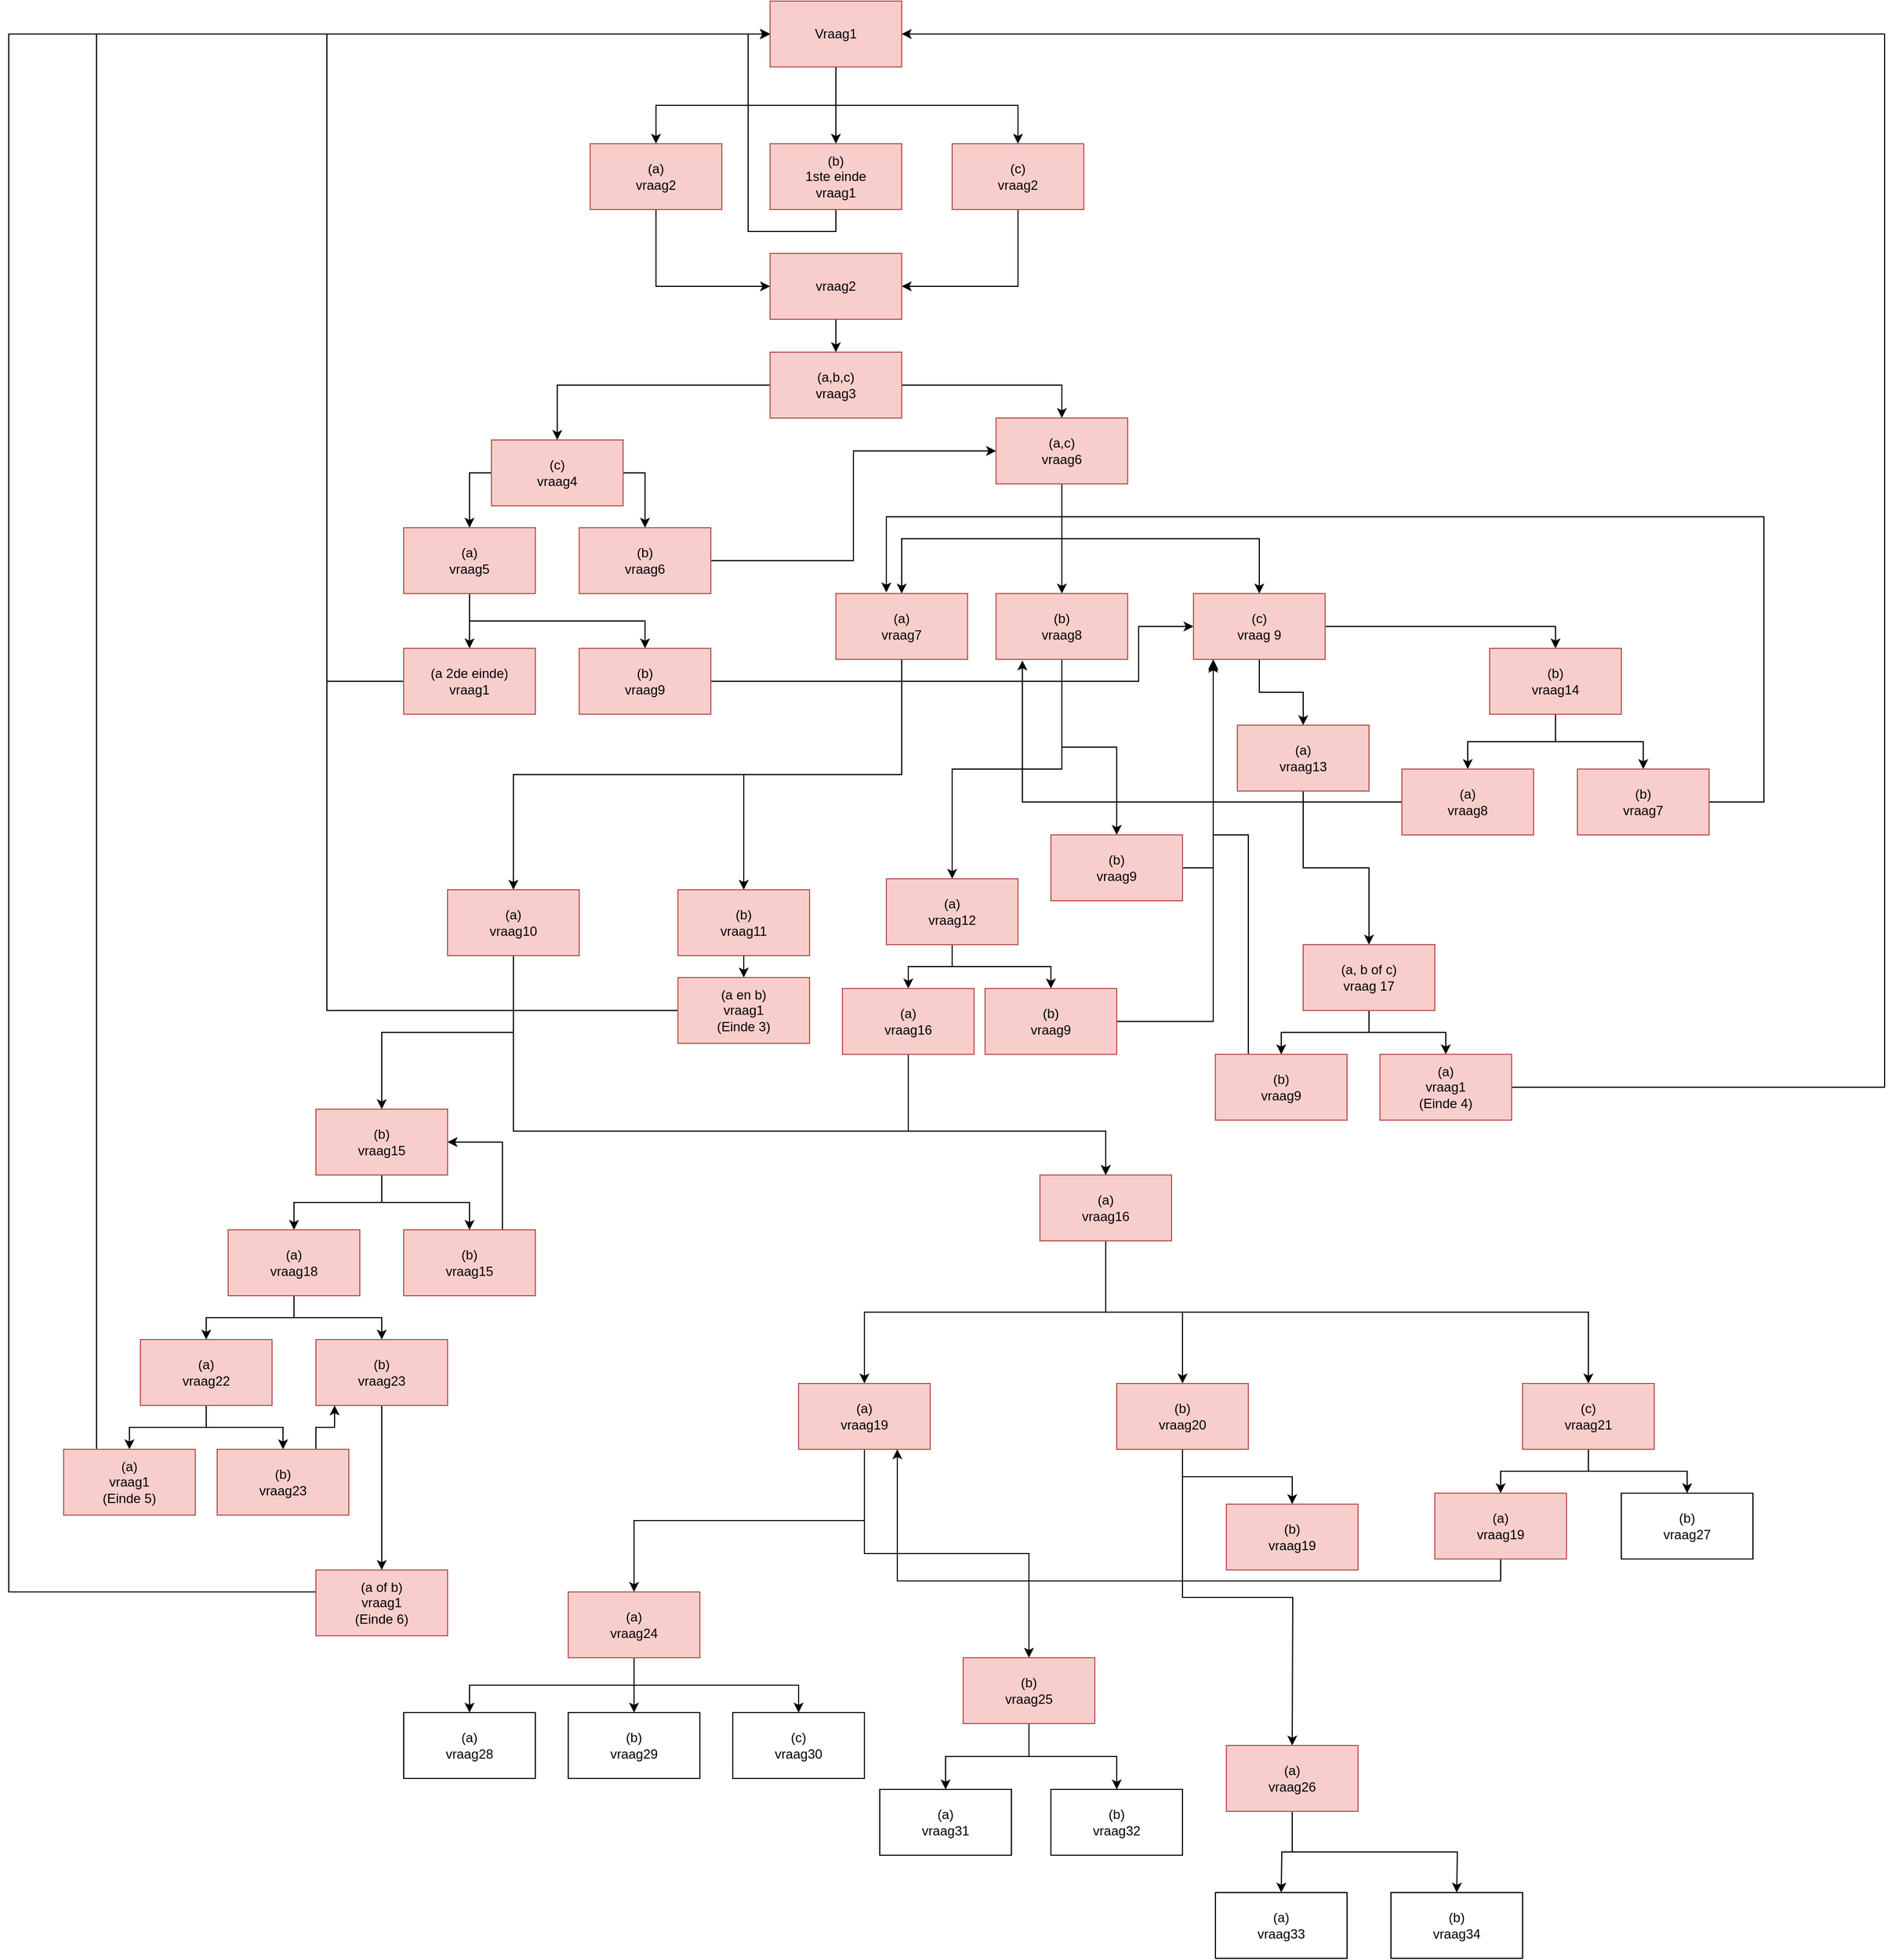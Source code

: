 <mxfile version="15.5.2" type="device"><diagram id="hW2nabbsKqLv3RFFedFK" name="Page-1"><mxGraphModel dx="2377" dy="835" grid="1" gridSize="10" guides="1" tooltips="1" connect="1" arrows="1" fold="1" page="1" pageScale="1" pageWidth="827" pageHeight="1169" math="0" shadow="0"><root><mxCell id="0"/><mxCell id="1" parent="0"/><mxCell id="_A3axeBhhjPOQWBT-1zz-4" style="edgeStyle=orthogonalEdgeStyle;rounded=0;orthogonalLoop=1;jettySize=auto;html=1;exitX=0.5;exitY=1;exitDx=0;exitDy=0;" parent="1" source="Xwv1Ve2RtPrnVZvBLsNd-1" target="_A3axeBhhjPOQWBT-1zz-1" edge="1"><mxGeometry relative="1" as="geometry"><mxPoint x="390" y="80" as="sourcePoint"/></mxGeometry></mxCell><mxCell id="_A3axeBhhjPOQWBT-1zz-5" style="edgeStyle=orthogonalEdgeStyle;rounded=0;orthogonalLoop=1;jettySize=auto;html=1;exitX=0.5;exitY=1;exitDx=0;exitDy=0;" parent="1" source="Xwv1Ve2RtPrnVZvBLsNd-1" target="_A3axeBhhjPOQWBT-1zz-3" edge="1"><mxGeometry relative="1" as="geometry"/></mxCell><mxCell id="_A3axeBhhjPOQWBT-1zz-6" style="edgeStyle=orthogonalEdgeStyle;rounded=0;orthogonalLoop=1;jettySize=auto;html=1;exitX=0.5;exitY=1;exitDx=0;exitDy=0;entryX=0.5;entryY=0;entryDx=0;entryDy=0;" parent="1" source="Xwv1Ve2RtPrnVZvBLsNd-1" target="_A3axeBhhjPOQWBT-1zz-2" edge="1"><mxGeometry relative="1" as="geometry"/></mxCell><mxCell id="Xwv1Ve2RtPrnVZvBLsNd-1" value="Vraag1" style="rounded=0;whiteSpace=wrap;html=1;fontFamily=Helvetica;fontStyle=0;fillColor=#f8cecc;strokeColor=#b85450;" parent="1" vertex="1"><mxGeometry x="354" width="120" height="60" as="geometry"/></mxCell><mxCell id="_A3axeBhhjPOQWBT-1zz-7" style="edgeStyle=orthogonalEdgeStyle;rounded=0;orthogonalLoop=1;jettySize=auto;html=1;exitX=0.5;exitY=1;exitDx=0;exitDy=0;entryX=0;entryY=0.5;entryDx=0;entryDy=0;" parent="1" source="_A3axeBhhjPOQWBT-1zz-1" target="Xwv1Ve2RtPrnVZvBLsNd-1" edge="1"><mxGeometry relative="1" as="geometry"/></mxCell><mxCell id="_A3axeBhhjPOQWBT-1zz-1" value="(b)&lt;br&gt;1ste einde&lt;br&gt;vraag1" style="rounded=0;whiteSpace=wrap;html=1;fillColor=#f8cecc;strokeColor=#b85450;" parent="1" vertex="1"><mxGeometry x="354" y="130" width="120" height="60" as="geometry"/></mxCell><mxCell id="_A3axeBhhjPOQWBT-1zz-10" style="edgeStyle=orthogonalEdgeStyle;rounded=0;orthogonalLoop=1;jettySize=auto;html=1;exitX=0.5;exitY=1;exitDx=0;exitDy=0;entryX=1;entryY=0.5;entryDx=0;entryDy=0;" parent="1" source="_A3axeBhhjPOQWBT-1zz-2" target="_A3axeBhhjPOQWBT-1zz-8" edge="1"><mxGeometry relative="1" as="geometry"/></mxCell><mxCell id="_A3axeBhhjPOQWBT-1zz-2" value="(c)&lt;br&gt;vraag2" style="rounded=0;whiteSpace=wrap;html=1;fillColor=#f8cecc;strokeColor=#b85450;" parent="1" vertex="1"><mxGeometry x="520" y="130" width="120" height="60" as="geometry"/></mxCell><mxCell id="_A3axeBhhjPOQWBT-1zz-9" style="edgeStyle=orthogonalEdgeStyle;rounded=0;orthogonalLoop=1;jettySize=auto;html=1;exitX=0.5;exitY=1;exitDx=0;exitDy=0;entryX=0;entryY=0.5;entryDx=0;entryDy=0;" parent="1" source="_A3axeBhhjPOQWBT-1zz-3" target="_A3axeBhhjPOQWBT-1zz-8" edge="1"><mxGeometry relative="1" as="geometry"/></mxCell><mxCell id="_A3axeBhhjPOQWBT-1zz-3" value="(a)&lt;br&gt;vraag2" style="rounded=0;whiteSpace=wrap;html=1;fillColor=#f8cecc;strokeColor=#b85450;" parent="1" vertex="1"><mxGeometry x="190" y="130" width="120" height="60" as="geometry"/></mxCell><mxCell id="_A3axeBhhjPOQWBT-1zz-12" style="edgeStyle=orthogonalEdgeStyle;rounded=0;orthogonalLoop=1;jettySize=auto;html=1;exitX=0.5;exitY=1;exitDx=0;exitDy=0;entryX=0.5;entryY=0;entryDx=0;entryDy=0;" parent="1" source="_A3axeBhhjPOQWBT-1zz-8" target="_A3axeBhhjPOQWBT-1zz-11" edge="1"><mxGeometry relative="1" as="geometry"/></mxCell><mxCell id="_A3axeBhhjPOQWBT-1zz-8" value="vraag2" style="rounded=0;whiteSpace=wrap;html=1;fillColor=#f8cecc;strokeColor=#b85450;" parent="1" vertex="1"><mxGeometry x="354" y="230" width="120" height="60" as="geometry"/></mxCell><mxCell id="_A3axeBhhjPOQWBT-1zz-28" style="edgeStyle=orthogonalEdgeStyle;rounded=0;orthogonalLoop=1;jettySize=auto;html=1;exitX=0;exitY=0.5;exitDx=0;exitDy=0;entryX=0.5;entryY=0;entryDx=0;entryDy=0;" parent="1" source="_A3axeBhhjPOQWBT-1zz-11" target="_A3axeBhhjPOQWBT-1zz-16" edge="1"><mxGeometry relative="1" as="geometry"><mxPoint x="160" y="430" as="targetPoint"/></mxGeometry></mxCell><mxCell id="_A3axeBhhjPOQWBT-1zz-32" style="edgeStyle=orthogonalEdgeStyle;rounded=0;orthogonalLoop=1;jettySize=auto;html=1;exitX=1;exitY=0.5;exitDx=0;exitDy=0;entryX=0.5;entryY=0;entryDx=0;entryDy=0;" parent="1" source="_A3axeBhhjPOQWBT-1zz-11" target="_A3axeBhhjPOQWBT-1zz-31" edge="1"><mxGeometry relative="1" as="geometry"/></mxCell><mxCell id="_A3axeBhhjPOQWBT-1zz-11" value="(a,b,c)&lt;br&gt;vraag3" style="rounded=0;whiteSpace=wrap;html=1;fillColor=#f8cecc;strokeColor=#b85450;" parent="1" vertex="1"><mxGeometry x="354" y="320" width="120" height="60" as="geometry"/></mxCell><mxCell id="_A3axeBhhjPOQWBT-1zz-21" style="edgeStyle=orthogonalEdgeStyle;rounded=0;orthogonalLoop=1;jettySize=auto;html=1;exitX=1;exitY=0.5;exitDx=0;exitDy=0;entryX=0.5;entryY=0;entryDx=0;entryDy=0;" parent="1" source="_A3axeBhhjPOQWBT-1zz-16" target="_A3axeBhhjPOQWBT-1zz-19" edge="1"><mxGeometry relative="1" as="geometry"/></mxCell><mxCell id="_A3axeBhhjPOQWBT-1zz-22" style="edgeStyle=orthogonalEdgeStyle;rounded=0;orthogonalLoop=1;jettySize=auto;html=1;exitX=0;exitY=0.5;exitDx=0;exitDy=0;entryX=0.5;entryY=0;entryDx=0;entryDy=0;" parent="1" source="_A3axeBhhjPOQWBT-1zz-16" target="_A3axeBhhjPOQWBT-1zz-20" edge="1"><mxGeometry relative="1" as="geometry"/></mxCell><mxCell id="_A3axeBhhjPOQWBT-1zz-16" value="(c)&lt;br&gt;vraag4" style="rounded=0;whiteSpace=wrap;html=1;fillColor=#f8cecc;strokeColor=#b85450;" parent="1" vertex="1"><mxGeometry x="100" y="400" width="120" height="60" as="geometry"/></mxCell><mxCell id="_A3axeBhhjPOQWBT-1zz-33" style="edgeStyle=orthogonalEdgeStyle;rounded=0;orthogonalLoop=1;jettySize=auto;html=1;exitX=1;exitY=0.5;exitDx=0;exitDy=0;entryX=0;entryY=0.5;entryDx=0;entryDy=0;" parent="1" source="_A3axeBhhjPOQWBT-1zz-19" target="_A3axeBhhjPOQWBT-1zz-31" edge="1"><mxGeometry relative="1" as="geometry"/></mxCell><mxCell id="_A3axeBhhjPOQWBT-1zz-19" value="(b)&lt;br&gt;vraag6" style="rounded=0;whiteSpace=wrap;html=1;fillColor=#f8cecc;strokeColor=#b85450;" parent="1" vertex="1"><mxGeometry x="180" y="480" width="120" height="60" as="geometry"/></mxCell><mxCell id="_A3axeBhhjPOQWBT-1zz-26" style="edgeStyle=orthogonalEdgeStyle;rounded=0;orthogonalLoop=1;jettySize=auto;html=1;exitX=0.5;exitY=1;exitDx=0;exitDy=0;entryX=0.5;entryY=0;entryDx=0;entryDy=0;" parent="1" source="_A3axeBhhjPOQWBT-1zz-20" target="_A3axeBhhjPOQWBT-1zz-25" edge="1"><mxGeometry relative="1" as="geometry"/></mxCell><mxCell id="_A3axeBhhjPOQWBT-1zz-27" style="edgeStyle=orthogonalEdgeStyle;rounded=0;orthogonalLoop=1;jettySize=auto;html=1;exitX=0.5;exitY=1;exitDx=0;exitDy=0;entryX=0.5;entryY=0;entryDx=0;entryDy=0;" parent="1" source="_A3axeBhhjPOQWBT-1zz-20" target="_A3axeBhhjPOQWBT-1zz-24" edge="1"><mxGeometry relative="1" as="geometry"/></mxCell><mxCell id="_A3axeBhhjPOQWBT-1zz-20" value="(a)&lt;br&gt;vraag5" style="rounded=0;whiteSpace=wrap;html=1;fillColor=#f8cecc;strokeColor=#b85450;" parent="1" vertex="1"><mxGeometry x="20" y="480" width="120" height="60" as="geometry"/></mxCell><mxCell id="_A3axeBhhjPOQWBT-1zz-40" style="edgeStyle=orthogonalEdgeStyle;rounded=0;orthogonalLoop=1;jettySize=auto;html=1;exitX=1;exitY=0.5;exitDx=0;exitDy=0;entryX=0;entryY=0.5;entryDx=0;entryDy=0;" parent="1" source="_A3axeBhhjPOQWBT-1zz-24" target="_A3axeBhhjPOQWBT-1zz-34" edge="1"><mxGeometry relative="1" as="geometry"><mxPoint x="690" y="570" as="targetPoint"/><Array as="points"><mxPoint x="690" y="620"/><mxPoint x="690" y="570"/></Array></mxGeometry></mxCell><mxCell id="_A3axeBhhjPOQWBT-1zz-24" value="(b)&lt;br&gt;vraag9" style="rounded=0;whiteSpace=wrap;html=1;fillColor=#f8cecc;strokeColor=#b85450;" parent="1" vertex="1"><mxGeometry x="180" y="590" width="120" height="60" as="geometry"/></mxCell><mxCell id="PgqMrL-Tu_fUXyR0ZWbq-43" style="edgeStyle=orthogonalEdgeStyle;rounded=0;orthogonalLoop=1;jettySize=auto;html=1;exitX=0;exitY=0.5;exitDx=0;exitDy=0;entryX=0;entryY=0.5;entryDx=0;entryDy=0;" parent="1" source="_A3axeBhhjPOQWBT-1zz-25" target="Xwv1Ve2RtPrnVZvBLsNd-1" edge="1"><mxGeometry relative="1" as="geometry"><mxPoint x="-40" y="26" as="targetPoint"/><Array as="points"><mxPoint x="-50" y="620"/><mxPoint x="-50" y="30"/></Array></mxGeometry></mxCell><mxCell id="_A3axeBhhjPOQWBT-1zz-25" value="(a 2de einde)&lt;br&gt;vraag1" style="rounded=0;whiteSpace=wrap;html=1;fillColor=#f8cecc;strokeColor=#b85450;" parent="1" vertex="1"><mxGeometry x="20" y="590" width="120" height="60" as="geometry"/></mxCell><mxCell id="_A3axeBhhjPOQWBT-1zz-37" style="edgeStyle=orthogonalEdgeStyle;rounded=0;orthogonalLoop=1;jettySize=auto;html=1;exitX=0.5;exitY=1;exitDx=0;exitDy=0;entryX=0.5;entryY=0;entryDx=0;entryDy=0;" parent="1" source="_A3axeBhhjPOQWBT-1zz-31" target="_A3axeBhhjPOQWBT-1zz-36" edge="1"><mxGeometry relative="1" as="geometry"/></mxCell><mxCell id="_A3axeBhhjPOQWBT-1zz-38" style="edgeStyle=orthogonalEdgeStyle;rounded=0;orthogonalLoop=1;jettySize=auto;html=1;exitX=0.5;exitY=1;exitDx=0;exitDy=0;" parent="1" source="_A3axeBhhjPOQWBT-1zz-31" target="_A3axeBhhjPOQWBT-1zz-35" edge="1"><mxGeometry relative="1" as="geometry"/></mxCell><mxCell id="_A3axeBhhjPOQWBT-1zz-39" style="edgeStyle=orthogonalEdgeStyle;rounded=0;orthogonalLoop=1;jettySize=auto;html=1;exitX=0.5;exitY=1;exitDx=0;exitDy=0;" parent="1" source="_A3axeBhhjPOQWBT-1zz-31" target="_A3axeBhhjPOQWBT-1zz-34" edge="1"><mxGeometry relative="1" as="geometry"/></mxCell><mxCell id="_A3axeBhhjPOQWBT-1zz-31" value="(a,c)&lt;br&gt;vraag6" style="rounded=0;whiteSpace=wrap;html=1;fillColor=#f8cecc;strokeColor=#b85450;" parent="1" vertex="1"><mxGeometry x="560" y="380" width="120" height="60" as="geometry"/></mxCell><mxCell id="X4VspX_YDlIZ8xebYoYv-7" style="edgeStyle=orthogonalEdgeStyle;rounded=0;orthogonalLoop=1;jettySize=auto;html=1;exitX=1;exitY=0.5;exitDx=0;exitDy=0;entryX=0.5;entryY=0;entryDx=0;entryDy=0;" parent="1" source="_A3axeBhhjPOQWBT-1zz-34" target="X4VspX_YDlIZ8xebYoYv-5" edge="1"><mxGeometry relative="1" as="geometry"/></mxCell><mxCell id="X4VspX_YDlIZ8xebYoYv-9" style="edgeStyle=orthogonalEdgeStyle;rounded=0;orthogonalLoop=1;jettySize=auto;html=1;exitX=0.5;exitY=1;exitDx=0;exitDy=0;entryX=0.5;entryY=0;entryDx=0;entryDy=0;" parent="1" source="_A3axeBhhjPOQWBT-1zz-34" target="X4VspX_YDlIZ8xebYoYv-6" edge="1"><mxGeometry relative="1" as="geometry"/></mxCell><mxCell id="_A3axeBhhjPOQWBT-1zz-34" value="(c)&lt;br&gt;vraag 9" style="rounded=0;whiteSpace=wrap;html=1;fillColor=#f8cecc;strokeColor=#b85450;" parent="1" vertex="1"><mxGeometry x="740" y="540" width="120" height="60" as="geometry"/></mxCell><mxCell id="7arHQbIzbUEWhflUzoXl-8" style="edgeStyle=orthogonalEdgeStyle;rounded=0;orthogonalLoop=1;jettySize=auto;html=1;exitX=0.5;exitY=1;exitDx=0;exitDy=0;entryX=0.5;entryY=0;entryDx=0;entryDy=0;" parent="1" source="_A3axeBhhjPOQWBT-1zz-35" target="7arHQbIzbUEWhflUzoXl-7" edge="1"><mxGeometry relative="1" as="geometry"/></mxCell><mxCell id="7arHQbIzbUEWhflUzoXl-9" style="edgeStyle=orthogonalEdgeStyle;rounded=0;orthogonalLoop=1;jettySize=auto;html=1;exitX=0.5;exitY=1;exitDx=0;exitDy=0;" parent="1" source="_A3axeBhhjPOQWBT-1zz-35" target="7arHQbIzbUEWhflUzoXl-6" edge="1"><mxGeometry relative="1" as="geometry"/></mxCell><mxCell id="_A3axeBhhjPOQWBT-1zz-35" value="(b)&lt;br&gt;vraag8" style="rounded=0;whiteSpace=wrap;html=1;fillColor=#f8cecc;strokeColor=#b85450;" parent="1" vertex="1"><mxGeometry x="560" y="540" width="120" height="60" as="geometry"/></mxCell><mxCell id="X4VspX_YDlIZ8xebYoYv-3" style="edgeStyle=orthogonalEdgeStyle;rounded=0;orthogonalLoop=1;jettySize=auto;html=1;exitX=0.5;exitY=1;exitDx=0;exitDy=0;entryX=0.5;entryY=0;entryDx=0;entryDy=0;" parent="1" source="_A3axeBhhjPOQWBT-1zz-36" target="X4VspX_YDlIZ8xebYoYv-2" edge="1"><mxGeometry relative="1" as="geometry"/></mxCell><mxCell id="X4VspX_YDlIZ8xebYoYv-4" style="edgeStyle=orthogonalEdgeStyle;rounded=0;orthogonalLoop=1;jettySize=auto;html=1;exitX=0.5;exitY=1;exitDx=0;exitDy=0;entryX=0.5;entryY=0;entryDx=0;entryDy=0;" parent="1" source="_A3axeBhhjPOQWBT-1zz-36" target="X4VspX_YDlIZ8xebYoYv-1" edge="1"><mxGeometry relative="1" as="geometry"/></mxCell><mxCell id="_A3axeBhhjPOQWBT-1zz-36" value="(a)&lt;br&gt;vraag7" style="rounded=0;whiteSpace=wrap;html=1;fillColor=#f8cecc;strokeColor=#b85450;" parent="1" vertex="1"><mxGeometry x="414" y="540" width="120" height="60" as="geometry"/></mxCell><mxCell id="PgqMrL-Tu_fUXyR0ZWbq-36" style="edgeStyle=orthogonalEdgeStyle;rounded=0;orthogonalLoop=1;jettySize=auto;html=1;exitX=1;exitY=0.5;exitDx=0;exitDy=0;entryX=0.15;entryY=1.05;entryDx=0;entryDy=0;entryPerimeter=0;" parent="1" source="7arHQbIzbUEWhflUzoXl-6" target="_A3axeBhhjPOQWBT-1zz-34" edge="1"><mxGeometry relative="1" as="geometry"/></mxCell><mxCell id="7arHQbIzbUEWhflUzoXl-6" value="(b)&lt;br&gt;vraag9" style="rounded=0;whiteSpace=wrap;html=1;fillColor=#f8cecc;strokeColor=#b85450;" parent="1" vertex="1"><mxGeometry x="610" y="760" width="120" height="60" as="geometry"/></mxCell><mxCell id="PgqMrL-Tu_fUXyR0ZWbq-8" style="edgeStyle=orthogonalEdgeStyle;rounded=0;orthogonalLoop=1;jettySize=auto;html=1;exitX=0.5;exitY=1;exitDx=0;exitDy=0;entryX=0.5;entryY=0;entryDx=0;entryDy=0;" parent="1" source="7arHQbIzbUEWhflUzoXl-7" target="PgqMrL-Tu_fUXyR0ZWbq-6" edge="1"><mxGeometry relative="1" as="geometry"/></mxCell><mxCell id="PgqMrL-Tu_fUXyR0ZWbq-9" style="edgeStyle=orthogonalEdgeStyle;rounded=0;orthogonalLoop=1;jettySize=auto;html=1;exitX=0.5;exitY=1;exitDx=0;exitDy=0;entryX=0.5;entryY=0;entryDx=0;entryDy=0;" parent="1" source="7arHQbIzbUEWhflUzoXl-7" target="PgqMrL-Tu_fUXyR0ZWbq-7" edge="1"><mxGeometry relative="1" as="geometry"/></mxCell><mxCell id="7arHQbIzbUEWhflUzoXl-7" value="(a)&lt;br&gt;vraag12" style="rounded=0;whiteSpace=wrap;html=1;fillColor=#f8cecc;strokeColor=#b85450;" parent="1" vertex="1"><mxGeometry x="460" y="800" width="120" height="60" as="geometry"/></mxCell><mxCell id="X4VspX_YDlIZ8xebYoYv-14" style="edgeStyle=orthogonalEdgeStyle;rounded=0;orthogonalLoop=1;jettySize=auto;html=1;exitX=0.5;exitY=1;exitDx=0;exitDy=0;entryX=0.5;entryY=0;entryDx=0;entryDy=0;" parent="1" source="X4VspX_YDlIZ8xebYoYv-1" target="X4VspX_YDlIZ8xebYoYv-12" edge="1"><mxGeometry relative="1" as="geometry"/></mxCell><mxCell id="X4VspX_YDlIZ8xebYoYv-15" style="edgeStyle=orthogonalEdgeStyle;rounded=0;orthogonalLoop=1;jettySize=auto;html=1;exitX=0.5;exitY=1;exitDx=0;exitDy=0;entryX=0.5;entryY=0;entryDx=0;entryDy=0;" parent="1" source="X4VspX_YDlIZ8xebYoYv-1" target="X4VspX_YDlIZ8xebYoYv-13" edge="1"><mxGeometry relative="1" as="geometry"><Array as="points"><mxPoint x="120" y="1030"/><mxPoint x="660" y="1030"/></Array></mxGeometry></mxCell><mxCell id="X4VspX_YDlIZ8xebYoYv-1" value="(a)&lt;br&gt;vraag10" style="rounded=0;whiteSpace=wrap;html=1;fillColor=#f8cecc;strokeColor=#b85450;" parent="1" vertex="1"><mxGeometry x="60" y="810" width="120" height="60" as="geometry"/></mxCell><mxCell id="PgqMrL-Tu_fUXyR0ZWbq-2" style="edgeStyle=orthogonalEdgeStyle;rounded=0;orthogonalLoop=1;jettySize=auto;html=1;exitX=0.5;exitY=1;exitDx=0;exitDy=0;entryX=0.5;entryY=0;entryDx=0;entryDy=0;" parent="1" source="X4VspX_YDlIZ8xebYoYv-2" target="PgqMrL-Tu_fUXyR0ZWbq-1" edge="1"><mxGeometry relative="1" as="geometry"/></mxCell><mxCell id="X4VspX_YDlIZ8xebYoYv-2" value="(b)&lt;br&gt;vraag11" style="rounded=0;whiteSpace=wrap;html=1;fillColor=#f8cecc;strokeColor=#b85450;" parent="1" vertex="1"><mxGeometry x="270" y="810" width="120" height="60" as="geometry"/></mxCell><mxCell id="PgqMrL-Tu_fUXyR0ZWbq-20" style="edgeStyle=orthogonalEdgeStyle;rounded=0;orthogonalLoop=1;jettySize=auto;html=1;exitX=0.5;exitY=1;exitDx=0;exitDy=0;entryX=0.5;entryY=0;entryDx=0;entryDy=0;" parent="1" source="X4VspX_YDlIZ8xebYoYv-5" target="PgqMrL-Tu_fUXyR0ZWbq-18" edge="1"><mxGeometry relative="1" as="geometry"/></mxCell><mxCell id="PgqMrL-Tu_fUXyR0ZWbq-21" style="edgeStyle=orthogonalEdgeStyle;rounded=0;orthogonalLoop=1;jettySize=auto;html=1;exitX=0.5;exitY=1;exitDx=0;exitDy=0;" parent="1" source="X4VspX_YDlIZ8xebYoYv-5" target="PgqMrL-Tu_fUXyR0ZWbq-19" edge="1"><mxGeometry relative="1" as="geometry"/></mxCell><mxCell id="X4VspX_YDlIZ8xebYoYv-5" value="(b)&lt;br&gt;vraag14" style="rounded=0;whiteSpace=wrap;html=1;fillColor=#f8cecc;strokeColor=#b85450;" parent="1" vertex="1"><mxGeometry x="1010" y="590" width="120" height="60" as="geometry"/></mxCell><mxCell id="PgqMrL-Tu_fUXyR0ZWbq-14" style="edgeStyle=orthogonalEdgeStyle;rounded=0;orthogonalLoop=1;jettySize=auto;html=1;exitX=0.5;exitY=1;exitDx=0;exitDy=0;entryX=0.5;entryY=0;entryDx=0;entryDy=0;" parent="1" source="X4VspX_YDlIZ8xebYoYv-6" target="PgqMrL-Tu_fUXyR0ZWbq-13" edge="1"><mxGeometry relative="1" as="geometry"/></mxCell><mxCell id="X4VspX_YDlIZ8xebYoYv-6" value="(a)&lt;br&gt;vraag13" style="rounded=0;whiteSpace=wrap;html=1;fillColor=#f8cecc;strokeColor=#b85450;" parent="1" vertex="1"><mxGeometry x="780" y="660" width="120" height="60" as="geometry"/></mxCell><mxCell id="PgqMrL-Tu_fUXyR0ZWbq-26" style="edgeStyle=orthogonalEdgeStyle;rounded=0;orthogonalLoop=1;jettySize=auto;html=1;exitX=0.5;exitY=1;exitDx=0;exitDy=0;entryX=0.5;entryY=0;entryDx=0;entryDy=0;" parent="1" source="X4VspX_YDlIZ8xebYoYv-12" target="PgqMrL-Tu_fUXyR0ZWbq-25" edge="1"><mxGeometry relative="1" as="geometry"/></mxCell><mxCell id="PgqMrL-Tu_fUXyR0ZWbq-28" style="edgeStyle=orthogonalEdgeStyle;rounded=0;orthogonalLoop=1;jettySize=auto;html=1;exitX=0.5;exitY=1;exitDx=0;exitDy=0;entryX=0.5;entryY=0;entryDx=0;entryDy=0;" parent="1" source="X4VspX_YDlIZ8xebYoYv-12" target="PgqMrL-Tu_fUXyR0ZWbq-27" edge="1"><mxGeometry relative="1" as="geometry"/></mxCell><mxCell id="X4VspX_YDlIZ8xebYoYv-12" value="(b)&lt;br&gt;vraag15" style="rounded=0;whiteSpace=wrap;html=1;fillColor=#f8cecc;strokeColor=#b85450;" parent="1" vertex="1"><mxGeometry x="-60" y="1010" width="120" height="60" as="geometry"/></mxCell><mxCell id="PgqMrL-Tu_fUXyR0ZWbq-32" style="edgeStyle=orthogonalEdgeStyle;rounded=0;orthogonalLoop=1;jettySize=auto;html=1;exitX=0.5;exitY=1;exitDx=0;exitDy=0;entryX=0.5;entryY=0;entryDx=0;entryDy=0;" parent="1" source="X4VspX_YDlIZ8xebYoYv-13" target="PgqMrL-Tu_fUXyR0ZWbq-30" edge="1"><mxGeometry relative="1" as="geometry"/></mxCell><mxCell id="PgqMrL-Tu_fUXyR0ZWbq-33" style="edgeStyle=orthogonalEdgeStyle;rounded=0;orthogonalLoop=1;jettySize=auto;html=1;exitX=0.5;exitY=1;exitDx=0;exitDy=0;entryX=0.5;entryY=0;entryDx=0;entryDy=0;" parent="1" source="X4VspX_YDlIZ8xebYoYv-13" target="PgqMrL-Tu_fUXyR0ZWbq-31" edge="1"><mxGeometry relative="1" as="geometry"/></mxCell><mxCell id="PgqMrL-Tu_fUXyR0ZWbq-35" style="edgeStyle=orthogonalEdgeStyle;rounded=0;orthogonalLoop=1;jettySize=auto;html=1;exitX=0.5;exitY=1;exitDx=0;exitDy=0;" parent="1" source="X4VspX_YDlIZ8xebYoYv-13" target="PgqMrL-Tu_fUXyR0ZWbq-34" edge="1"><mxGeometry relative="1" as="geometry"/></mxCell><mxCell id="X4VspX_YDlIZ8xebYoYv-13" value="(a)&lt;br&gt;vraag16" style="rounded=0;whiteSpace=wrap;html=1;fillColor=#f8cecc;strokeColor=#b85450;" parent="1" vertex="1"><mxGeometry x="600" y="1070" width="120" height="60" as="geometry"/></mxCell><mxCell id="PgqMrL-Tu_fUXyR0ZWbq-45" style="edgeStyle=orthogonalEdgeStyle;rounded=0;orthogonalLoop=1;jettySize=auto;html=1;exitX=0;exitY=0.5;exitDx=0;exitDy=0;entryX=0;entryY=0.5;entryDx=0;entryDy=0;" parent="1" source="PgqMrL-Tu_fUXyR0ZWbq-1" target="Xwv1Ve2RtPrnVZvBLsNd-1" edge="1"><mxGeometry relative="1" as="geometry"><mxPoint x="-40" y="30" as="targetPoint"/><Array as="points"><mxPoint x="-50" y="920"/><mxPoint x="-50" y="30"/></Array></mxGeometry></mxCell><mxCell id="PgqMrL-Tu_fUXyR0ZWbq-1" value="(a en b)&lt;br&gt;vraag1&lt;br&gt;(Einde 3)" style="rounded=0;whiteSpace=wrap;html=1;fillColor=#f8cecc;strokeColor=#b85450;" parent="1" vertex="1"><mxGeometry x="270" y="890" width="120" height="60" as="geometry"/></mxCell><mxCell id="PgqMrL-Tu_fUXyR0ZWbq-10" style="edgeStyle=orthogonalEdgeStyle;rounded=0;orthogonalLoop=1;jettySize=auto;html=1;exitX=0.5;exitY=1;exitDx=0;exitDy=0;entryX=0.5;entryY=0;entryDx=0;entryDy=0;" parent="1" source="PgqMrL-Tu_fUXyR0ZWbq-6" target="X4VspX_YDlIZ8xebYoYv-13" edge="1"><mxGeometry relative="1" as="geometry"><Array as="points"><mxPoint x="480" y="1030"/><mxPoint x="660" y="1030"/></Array></mxGeometry></mxCell><mxCell id="PgqMrL-Tu_fUXyR0ZWbq-6" value="(a)&lt;br&gt;vraag16" style="rounded=0;whiteSpace=wrap;html=1;fillColor=#f8cecc;strokeColor=#b85450;" parent="1" vertex="1"><mxGeometry x="420" y="900" width="120" height="60" as="geometry"/></mxCell><mxCell id="PgqMrL-Tu_fUXyR0ZWbq-11" style="edgeStyle=orthogonalEdgeStyle;rounded=0;orthogonalLoop=1;jettySize=auto;html=1;exitX=1;exitY=0.5;exitDx=0;exitDy=0;" parent="1" source="PgqMrL-Tu_fUXyR0ZWbq-7" target="_A3axeBhhjPOQWBT-1zz-34" edge="1"><mxGeometry relative="1" as="geometry"><mxPoint x="758" y="610" as="targetPoint"/><Array as="points"><mxPoint x="758" y="930"/></Array></mxGeometry></mxCell><mxCell id="PgqMrL-Tu_fUXyR0ZWbq-7" value="(b)&lt;br&gt;vraag9" style="rounded=0;whiteSpace=wrap;html=1;fillColor=#f8cecc;strokeColor=#b85450;" parent="1" vertex="1"><mxGeometry x="550" y="900" width="120" height="60" as="geometry"/></mxCell><mxCell id="PgqMrL-Tu_fUXyR0ZWbq-39" style="edgeStyle=orthogonalEdgeStyle;rounded=0;orthogonalLoop=1;jettySize=auto;html=1;exitX=0.5;exitY=1;exitDx=0;exitDy=0;entryX=0.5;entryY=0;entryDx=0;entryDy=0;" parent="1" source="PgqMrL-Tu_fUXyR0ZWbq-13" target="PgqMrL-Tu_fUXyR0ZWbq-38" edge="1"><mxGeometry relative="1" as="geometry"/></mxCell><mxCell id="PgqMrL-Tu_fUXyR0ZWbq-40" style="edgeStyle=orthogonalEdgeStyle;rounded=0;orthogonalLoop=1;jettySize=auto;html=1;exitX=0.5;exitY=1;exitDx=0;exitDy=0;entryX=0.5;entryY=0;entryDx=0;entryDy=0;" parent="1" source="PgqMrL-Tu_fUXyR0ZWbq-13" target="PgqMrL-Tu_fUXyR0ZWbq-37" edge="1"><mxGeometry relative="1" as="geometry"/></mxCell><mxCell id="PgqMrL-Tu_fUXyR0ZWbq-13" value="(a, b of c)&lt;br&gt;vraag 17" style="rounded=0;whiteSpace=wrap;html=1;fillColor=#f8cecc;strokeColor=#b85450;" parent="1" vertex="1"><mxGeometry x="840" y="860" width="120" height="60" as="geometry"/></mxCell><mxCell id="PgqMrL-Tu_fUXyR0ZWbq-22" style="edgeStyle=orthogonalEdgeStyle;rounded=0;orthogonalLoop=1;jettySize=auto;html=1;exitX=0;exitY=0.5;exitDx=0;exitDy=0;entryX=0.2;entryY=1.017;entryDx=0;entryDy=0;entryPerimeter=0;" parent="1" source="PgqMrL-Tu_fUXyR0ZWbq-18" target="_A3axeBhhjPOQWBT-1zz-35" edge="1"><mxGeometry relative="1" as="geometry"><mxPoint x="580" y="730" as="targetPoint"/></mxGeometry></mxCell><mxCell id="PgqMrL-Tu_fUXyR0ZWbq-18" value="(a)&lt;br&gt;vraag8" style="rounded=0;whiteSpace=wrap;html=1;fillColor=#f8cecc;strokeColor=#b85450;" parent="1" vertex="1"><mxGeometry x="930" y="700" width="120" height="60" as="geometry"/></mxCell><mxCell id="PgqMrL-Tu_fUXyR0ZWbq-24" style="edgeStyle=orthogonalEdgeStyle;rounded=0;orthogonalLoop=1;jettySize=auto;html=1;exitX=1;exitY=0.5;exitDx=0;exitDy=0;" parent="1" source="PgqMrL-Tu_fUXyR0ZWbq-19" edge="1"><mxGeometry relative="1" as="geometry"><mxPoint x="460" y="539" as="targetPoint"/><Array as="points"><mxPoint x="1260" y="730"/><mxPoint x="1260" y="470"/><mxPoint x="460" y="470"/><mxPoint x="460" y="539"/></Array></mxGeometry></mxCell><mxCell id="PgqMrL-Tu_fUXyR0ZWbq-19" value="(b)&lt;br&gt;vraag7" style="rounded=0;whiteSpace=wrap;html=1;fillColor=#f8cecc;strokeColor=#b85450;" parent="1" vertex="1"><mxGeometry x="1090" y="700" width="120" height="60" as="geometry"/></mxCell><mxCell id="PgqMrL-Tu_fUXyR0ZWbq-48" style="edgeStyle=orthogonalEdgeStyle;rounded=0;orthogonalLoop=1;jettySize=auto;html=1;exitX=0.5;exitY=1;exitDx=0;exitDy=0;entryX=0.5;entryY=0;entryDx=0;entryDy=0;" parent="1" source="PgqMrL-Tu_fUXyR0ZWbq-25" target="PgqMrL-Tu_fUXyR0ZWbq-46" edge="1"><mxGeometry relative="1" as="geometry"/></mxCell><mxCell id="PgqMrL-Tu_fUXyR0ZWbq-49" style="edgeStyle=orthogonalEdgeStyle;rounded=0;orthogonalLoop=1;jettySize=auto;html=1;exitX=0.5;exitY=1;exitDx=0;exitDy=0;entryX=0.5;entryY=0;entryDx=0;entryDy=0;" parent="1" source="PgqMrL-Tu_fUXyR0ZWbq-25" target="PgqMrL-Tu_fUXyR0ZWbq-47" edge="1"><mxGeometry relative="1" as="geometry"/></mxCell><mxCell id="PgqMrL-Tu_fUXyR0ZWbq-25" value="(a)&lt;br&gt;vraag18" style="rounded=0;whiteSpace=wrap;html=1;fillColor=#f8cecc;strokeColor=#b85450;" parent="1" vertex="1"><mxGeometry x="-140" y="1120" width="120" height="60" as="geometry"/></mxCell><mxCell id="PgqMrL-Tu_fUXyR0ZWbq-29" style="edgeStyle=orthogonalEdgeStyle;rounded=0;orthogonalLoop=1;jettySize=auto;html=1;exitX=0.75;exitY=0;exitDx=0;exitDy=0;entryX=1;entryY=0.5;entryDx=0;entryDy=0;" parent="1" source="PgqMrL-Tu_fUXyR0ZWbq-27" target="X4VspX_YDlIZ8xebYoYv-12" edge="1"><mxGeometry relative="1" as="geometry"/></mxCell><mxCell id="PgqMrL-Tu_fUXyR0ZWbq-27" value="(b)&lt;br&gt;vraag15" style="rounded=0;whiteSpace=wrap;html=1;fillColor=#f8cecc;strokeColor=#b85450;" parent="1" vertex="1"><mxGeometry x="20" y="1120" width="120" height="60" as="geometry"/></mxCell><mxCell id="PgqMrL-Tu_fUXyR0ZWbq-64" style="edgeStyle=orthogonalEdgeStyle;rounded=0;orthogonalLoop=1;jettySize=auto;html=1;exitX=0.5;exitY=1;exitDx=0;exitDy=0;entryX=0.5;entryY=0;entryDx=0;entryDy=0;" parent="1" source="PgqMrL-Tu_fUXyR0ZWbq-30" target="PgqMrL-Tu_fUXyR0ZWbq-62" edge="1"><mxGeometry relative="1" as="geometry"/></mxCell><mxCell id="PgqMrL-Tu_fUXyR0ZWbq-65" style="edgeStyle=orthogonalEdgeStyle;rounded=0;orthogonalLoop=1;jettySize=auto;html=1;exitX=0.5;exitY=1;exitDx=0;exitDy=0;entryX=0.5;entryY=0;entryDx=0;entryDy=0;" parent="1" source="PgqMrL-Tu_fUXyR0ZWbq-30" target="PgqMrL-Tu_fUXyR0ZWbq-63" edge="1"><mxGeometry relative="1" as="geometry"/></mxCell><mxCell id="PgqMrL-Tu_fUXyR0ZWbq-30" value="(a)&lt;br&gt;vraag19" style="rounded=0;whiteSpace=wrap;html=1;fillColor=#f8cecc;strokeColor=#b85450;" parent="1" vertex="1"><mxGeometry x="380" y="1260" width="120" height="60" as="geometry"/></mxCell><mxCell id="PgqMrL-Tu_fUXyR0ZWbq-69" style="edgeStyle=orthogonalEdgeStyle;rounded=0;orthogonalLoop=1;jettySize=auto;html=1;exitX=0.5;exitY=1;exitDx=0;exitDy=0;" parent="1" source="PgqMrL-Tu_fUXyR0ZWbq-31" edge="1"><mxGeometry relative="1" as="geometry"><mxPoint x="830" y="1590" as="targetPoint"/></mxGeometry></mxCell><mxCell id="PgqMrL-Tu_fUXyR0ZWbq-73" style="edgeStyle=orthogonalEdgeStyle;rounded=0;orthogonalLoop=1;jettySize=auto;html=1;exitX=0.5;exitY=1;exitDx=0;exitDy=0;entryX=0.5;entryY=0;entryDx=0;entryDy=0;" parent="1" source="PgqMrL-Tu_fUXyR0ZWbq-31" target="PgqMrL-Tu_fUXyR0ZWbq-72" edge="1"><mxGeometry relative="1" as="geometry"/></mxCell><mxCell id="PgqMrL-Tu_fUXyR0ZWbq-31" value="(b)&lt;br&gt;vraag20" style="rounded=0;whiteSpace=wrap;html=1;fillColor=#f8cecc;strokeColor=#b85450;" parent="1" vertex="1"><mxGeometry x="670" y="1260" width="120" height="60" as="geometry"/></mxCell><mxCell id="PgqMrL-Tu_fUXyR0ZWbq-78" style="edgeStyle=orthogonalEdgeStyle;rounded=0;orthogonalLoop=1;jettySize=auto;html=1;exitX=0.5;exitY=1;exitDx=0;exitDy=0;" parent="1" source="PgqMrL-Tu_fUXyR0ZWbq-34" target="PgqMrL-Tu_fUXyR0ZWbq-77" edge="1"><mxGeometry relative="1" as="geometry"/></mxCell><mxCell id="PgqMrL-Tu_fUXyR0ZWbq-79" style="edgeStyle=orthogonalEdgeStyle;rounded=0;orthogonalLoop=1;jettySize=auto;html=1;exitX=0.5;exitY=1;exitDx=0;exitDy=0;" parent="1" source="PgqMrL-Tu_fUXyR0ZWbq-34" target="PgqMrL-Tu_fUXyR0ZWbq-76" edge="1"><mxGeometry relative="1" as="geometry"/></mxCell><mxCell id="PgqMrL-Tu_fUXyR0ZWbq-34" value="(c)&lt;br&gt;vraag21" style="rounded=0;whiteSpace=wrap;html=1;fillColor=#f8cecc;strokeColor=#b85450;" parent="1" vertex="1"><mxGeometry x="1040" y="1260" width="120" height="60" as="geometry"/></mxCell><mxCell id="PgqMrL-Tu_fUXyR0ZWbq-42" style="edgeStyle=orthogonalEdgeStyle;rounded=0;orthogonalLoop=1;jettySize=auto;html=1;exitX=0.25;exitY=0;exitDx=0;exitDy=0;entryX=0.15;entryY=1.017;entryDx=0;entryDy=0;entryPerimeter=0;" parent="1" source="PgqMrL-Tu_fUXyR0ZWbq-37" target="_A3axeBhhjPOQWBT-1zz-34" edge="1"><mxGeometry relative="1" as="geometry"><Array as="points"><mxPoint x="790" y="760"/><mxPoint x="758" y="760"/></Array></mxGeometry></mxCell><mxCell id="PgqMrL-Tu_fUXyR0ZWbq-37" value="(b)&lt;br&gt;vraag9" style="rounded=0;whiteSpace=wrap;html=1;fillColor=#f8cecc;strokeColor=#b85450;" parent="1" vertex="1"><mxGeometry x="760" y="960" width="120" height="60" as="geometry"/></mxCell><mxCell id="PgqMrL-Tu_fUXyR0ZWbq-41" style="edgeStyle=orthogonalEdgeStyle;rounded=0;orthogonalLoop=1;jettySize=auto;html=1;exitX=1;exitY=0.5;exitDx=0;exitDy=0;entryX=1;entryY=0.5;entryDx=0;entryDy=0;" parent="1" source="PgqMrL-Tu_fUXyR0ZWbq-38" target="Xwv1Ve2RtPrnVZvBLsNd-1" edge="1"><mxGeometry relative="1" as="geometry"><mxPoint x="530" y="50" as="targetPoint"/><Array as="points"><mxPoint x="1370" y="990"/><mxPoint x="1370" y="30"/></Array></mxGeometry></mxCell><mxCell id="PgqMrL-Tu_fUXyR0ZWbq-38" value="(a)&lt;br&gt;vraag1&lt;br&gt;(Einde 4)" style="rounded=0;whiteSpace=wrap;html=1;fillColor=#f8cecc;strokeColor=#b85450;" parent="1" vertex="1"><mxGeometry x="910" y="960" width="120" height="60" as="geometry"/></mxCell><mxCell id="PgqMrL-Tu_fUXyR0ZWbq-60" style="edgeStyle=orthogonalEdgeStyle;rounded=0;orthogonalLoop=1;jettySize=auto;html=1;exitX=0.5;exitY=1;exitDx=0;exitDy=0;entryX=0.5;entryY=0;entryDx=0;entryDy=0;" parent="1" source="PgqMrL-Tu_fUXyR0ZWbq-46" target="PgqMrL-Tu_fUXyR0ZWbq-59" edge="1"><mxGeometry relative="1" as="geometry"/></mxCell><mxCell id="PgqMrL-Tu_fUXyR0ZWbq-46" value="(b)&lt;br&gt;vraag23" style="rounded=0;whiteSpace=wrap;html=1;fillColor=#f8cecc;strokeColor=#b85450;" parent="1" vertex="1"><mxGeometry x="-60" y="1220" width="120" height="60" as="geometry"/></mxCell><mxCell id="PgqMrL-Tu_fUXyR0ZWbq-52" style="edgeStyle=orthogonalEdgeStyle;rounded=0;orthogonalLoop=1;jettySize=auto;html=1;exitX=0.5;exitY=1;exitDx=0;exitDy=0;entryX=0.5;entryY=0;entryDx=0;entryDy=0;" parent="1" source="PgqMrL-Tu_fUXyR0ZWbq-47" target="PgqMrL-Tu_fUXyR0ZWbq-51" edge="1"><mxGeometry relative="1" as="geometry"/></mxCell><mxCell id="PgqMrL-Tu_fUXyR0ZWbq-54" style="edgeStyle=orthogonalEdgeStyle;rounded=0;orthogonalLoop=1;jettySize=auto;html=1;exitX=0.5;exitY=1;exitDx=0;exitDy=0;entryX=0.5;entryY=0;entryDx=0;entryDy=0;" parent="1" source="PgqMrL-Tu_fUXyR0ZWbq-47" target="PgqMrL-Tu_fUXyR0ZWbq-50" edge="1"><mxGeometry relative="1" as="geometry"/></mxCell><mxCell id="PgqMrL-Tu_fUXyR0ZWbq-47" value="(a)&lt;br&gt;vraag22" style="rounded=0;whiteSpace=wrap;html=1;fillColor=#f8cecc;strokeColor=#b85450;" parent="1" vertex="1"><mxGeometry x="-220" y="1220" width="120" height="60" as="geometry"/></mxCell><mxCell id="PgqMrL-Tu_fUXyR0ZWbq-57" style="edgeStyle=orthogonalEdgeStyle;rounded=0;orthogonalLoop=1;jettySize=auto;html=1;exitX=0.25;exitY=0;exitDx=0;exitDy=0;entryX=0;entryY=0.5;entryDx=0;entryDy=0;" parent="1" source="PgqMrL-Tu_fUXyR0ZWbq-50" target="Xwv1Ve2RtPrnVZvBLsNd-1" edge="1"><mxGeometry relative="1" as="geometry"><mxPoint x="-70" y="29" as="targetPoint"/><Array as="points"><mxPoint x="-260" y="30"/></Array></mxGeometry></mxCell><mxCell id="PgqMrL-Tu_fUXyR0ZWbq-50" value="(a)&lt;br&gt;vraag1&lt;br&gt;(Einde 5)" style="rounded=0;whiteSpace=wrap;html=1;fillColor=#f8cecc;strokeColor=#b85450;" parent="1" vertex="1"><mxGeometry x="-290" y="1320" width="120" height="60" as="geometry"/></mxCell><mxCell id="PgqMrL-Tu_fUXyR0ZWbq-55" style="edgeStyle=orthogonalEdgeStyle;rounded=0;orthogonalLoop=1;jettySize=auto;html=1;exitX=0.75;exitY=0;exitDx=0;exitDy=0;entryX=0.142;entryY=1;entryDx=0;entryDy=0;entryPerimeter=0;" parent="1" source="PgqMrL-Tu_fUXyR0ZWbq-51" target="PgqMrL-Tu_fUXyR0ZWbq-46" edge="1"><mxGeometry relative="1" as="geometry"/></mxCell><mxCell id="PgqMrL-Tu_fUXyR0ZWbq-51" value="(b)&lt;br&gt;vraag23" style="rounded=0;whiteSpace=wrap;html=1;fillColor=#f8cecc;strokeColor=#b85450;" parent="1" vertex="1"><mxGeometry x="-150" y="1320" width="120" height="60" as="geometry"/></mxCell><mxCell id="PgqMrL-Tu_fUXyR0ZWbq-61" style="edgeStyle=orthogonalEdgeStyle;rounded=0;orthogonalLoop=1;jettySize=auto;html=1;exitX=0;exitY=0.5;exitDx=0;exitDy=0;entryX=0;entryY=0.5;entryDx=0;entryDy=0;" parent="1" source="PgqMrL-Tu_fUXyR0ZWbq-59" target="Xwv1Ve2RtPrnVZvBLsNd-1" edge="1"><mxGeometry relative="1" as="geometry"><mxPoint x="-330" y="25" as="targetPoint"/><Array as="points"><mxPoint x="-340" y="1450"/><mxPoint x="-340" y="30"/></Array></mxGeometry></mxCell><mxCell id="PgqMrL-Tu_fUXyR0ZWbq-59" value="(a of b)&lt;br&gt;vraag1&lt;br&gt;(Einde 6)" style="rounded=0;whiteSpace=wrap;html=1;fillColor=#f8cecc;strokeColor=#b85450;" parent="1" vertex="1"><mxGeometry x="-60" y="1430" width="120" height="60" as="geometry"/></mxCell><mxCell id="GNNR2EZmgtTrbZdmVTzR-6" style="edgeStyle=orthogonalEdgeStyle;rounded=0;orthogonalLoop=1;jettySize=auto;html=1;exitX=0.5;exitY=1;exitDx=0;exitDy=0;entryX=0.5;entryY=0;entryDx=0;entryDy=0;" parent="1" source="PgqMrL-Tu_fUXyR0ZWbq-62" target="GNNR2EZmgtTrbZdmVTzR-1" edge="1"><mxGeometry relative="1" as="geometry"/></mxCell><mxCell id="GNNR2EZmgtTrbZdmVTzR-7" style="edgeStyle=orthogonalEdgeStyle;rounded=0;orthogonalLoop=1;jettySize=auto;html=1;exitX=0.5;exitY=1;exitDx=0;exitDy=0;entryX=0.5;entryY=0;entryDx=0;entryDy=0;" parent="1" source="PgqMrL-Tu_fUXyR0ZWbq-62" target="GNNR2EZmgtTrbZdmVTzR-2" edge="1"><mxGeometry relative="1" as="geometry"/></mxCell><mxCell id="GNNR2EZmgtTrbZdmVTzR-9" style="edgeStyle=orthogonalEdgeStyle;rounded=0;orthogonalLoop=1;jettySize=auto;html=1;exitX=0.5;exitY=1;exitDx=0;exitDy=0;entryX=0.5;entryY=0;entryDx=0;entryDy=0;" parent="1" source="PgqMrL-Tu_fUXyR0ZWbq-62" target="GNNR2EZmgtTrbZdmVTzR-8" edge="1"><mxGeometry relative="1" as="geometry"/></mxCell><mxCell id="PgqMrL-Tu_fUXyR0ZWbq-62" value="(a)&lt;br&gt;vraag24" style="rounded=0;whiteSpace=wrap;html=1;fillColor=#f8cecc;strokeColor=#b85450;" parent="1" vertex="1"><mxGeometry x="170" y="1450" width="120" height="60" as="geometry"/></mxCell><mxCell id="GNNR2EZmgtTrbZdmVTzR-4" style="edgeStyle=orthogonalEdgeStyle;rounded=0;orthogonalLoop=1;jettySize=auto;html=1;exitX=0.5;exitY=1;exitDx=0;exitDy=0;entryX=0.5;entryY=0;entryDx=0;entryDy=0;" parent="1" source="PgqMrL-Tu_fUXyR0ZWbq-63" target="PgqMrL-Tu_fUXyR0ZWbq-67" edge="1"><mxGeometry relative="1" as="geometry"/></mxCell><mxCell id="GNNR2EZmgtTrbZdmVTzR-5" style="edgeStyle=orthogonalEdgeStyle;rounded=0;orthogonalLoop=1;jettySize=auto;html=1;exitX=0.5;exitY=1;exitDx=0;exitDy=0;entryX=0.5;entryY=0;entryDx=0;entryDy=0;" parent="1" source="PgqMrL-Tu_fUXyR0ZWbq-63" target="PgqMrL-Tu_fUXyR0ZWbq-68" edge="1"><mxGeometry relative="1" as="geometry"/></mxCell><mxCell id="PgqMrL-Tu_fUXyR0ZWbq-63" value="(b)&lt;br&gt;vraag25" style="rounded=0;whiteSpace=wrap;html=1;fillColor=#f8cecc;strokeColor=#b85450;" parent="1" vertex="1"><mxGeometry x="530" y="1510" width="120" height="60" as="geometry"/></mxCell><mxCell id="XuU7qfgitiBJHfy3Ss3z-20" style="edgeStyle=orthogonalEdgeStyle;rounded=0;orthogonalLoop=1;jettySize=auto;html=1;exitX=0.5;exitY=1;exitDx=0;exitDy=0;entryX=0.5;entryY=0;entryDx=0;entryDy=0;" edge="1" parent="1" source="PgqMrL-Tu_fUXyR0ZWbq-66"><mxGeometry relative="1" as="geometry"><mxPoint x="820" y="1724" as="targetPoint"/></mxGeometry></mxCell><mxCell id="XuU7qfgitiBJHfy3Ss3z-21" style="edgeStyle=orthogonalEdgeStyle;rounded=0;orthogonalLoop=1;jettySize=auto;html=1;exitX=0.5;exitY=1;exitDx=0;exitDy=0;entryX=0.5;entryY=0;entryDx=0;entryDy=0;" edge="1" parent="1" source="PgqMrL-Tu_fUXyR0ZWbq-66"><mxGeometry relative="1" as="geometry"><mxPoint x="980" y="1724" as="targetPoint"/></mxGeometry></mxCell><mxCell id="PgqMrL-Tu_fUXyR0ZWbq-66" value="(a)&lt;br&gt;vraag26&lt;br&gt;" style="rounded=0;whiteSpace=wrap;html=1;fillColor=#f8cecc;strokeColor=#b85450;" parent="1" vertex="1"><mxGeometry x="770" y="1590" width="120" height="60" as="geometry"/></mxCell><mxCell id="PgqMrL-Tu_fUXyR0ZWbq-67" value="(a)&lt;br&gt;vraag31" style="rounded=0;whiteSpace=wrap;html=1;" parent="1" vertex="1"><mxGeometry x="454" y="1630" width="120" height="60" as="geometry"/></mxCell><mxCell id="PgqMrL-Tu_fUXyR0ZWbq-68" value="(b)&lt;br&gt;vraag32" style="rounded=0;whiteSpace=wrap;html=1;" parent="1" vertex="1"><mxGeometry x="610" y="1630" width="120" height="60" as="geometry"/></mxCell><mxCell id="PgqMrL-Tu_fUXyR0ZWbq-72" value="(b)&lt;br&gt;vraag19" style="rounded=0;whiteSpace=wrap;html=1;fillColor=#f8cecc;strokeColor=#b85450;" parent="1" vertex="1"><mxGeometry x="770" y="1370" width="120" height="60" as="geometry"/></mxCell><mxCell id="PgqMrL-Tu_fUXyR0ZWbq-80" style="edgeStyle=orthogonalEdgeStyle;rounded=0;orthogonalLoop=1;jettySize=auto;html=1;exitX=0.5;exitY=1;exitDx=0;exitDy=0;entryX=0.75;entryY=1;entryDx=0;entryDy=0;" parent="1" source="PgqMrL-Tu_fUXyR0ZWbq-76" target="PgqMrL-Tu_fUXyR0ZWbq-30" edge="1"><mxGeometry relative="1" as="geometry"/></mxCell><mxCell id="PgqMrL-Tu_fUXyR0ZWbq-76" value="(a)&lt;br&gt;vraag19" style="rounded=0;whiteSpace=wrap;html=1;fillColor=#f8cecc;strokeColor=#b85450;" parent="1" vertex="1"><mxGeometry x="960" y="1360" width="120" height="60" as="geometry"/></mxCell><mxCell id="PgqMrL-Tu_fUXyR0ZWbq-77" value="(b)&lt;br&gt;vraag27" style="rounded=0;whiteSpace=wrap;html=1;" parent="1" vertex="1"><mxGeometry x="1130" y="1360" width="120" height="60" as="geometry"/></mxCell><mxCell id="GNNR2EZmgtTrbZdmVTzR-1" value="(a)&lt;br&gt;vraag28" style="rounded=0;whiteSpace=wrap;html=1;" parent="1" vertex="1"><mxGeometry x="20" y="1560" width="120" height="60" as="geometry"/></mxCell><mxCell id="GNNR2EZmgtTrbZdmVTzR-2" value="(c)&lt;br&gt;vraag30" style="rounded=0;whiteSpace=wrap;html=1;" parent="1" vertex="1"><mxGeometry x="320" y="1560" width="120" height="60" as="geometry"/></mxCell><mxCell id="GNNR2EZmgtTrbZdmVTzR-8" value="(b)&lt;br&gt;vraag29" style="rounded=0;whiteSpace=wrap;html=1;" parent="1" vertex="1"><mxGeometry x="170" y="1560" width="120" height="60" as="geometry"/></mxCell><mxCell id="XuU7qfgitiBJHfy3Ss3z-23" value="(a)&lt;br&gt;vraag33" style="rounded=0;whiteSpace=wrap;html=1;align=center;verticalAlign=middle;" vertex="1" parent="1"><mxGeometry x="760" y="1724" width="120" height="60" as="geometry"/></mxCell><mxCell id="XuU7qfgitiBJHfy3Ss3z-24" value="(b)&lt;br&gt;vraag34" style="rounded=0;whiteSpace=wrap;html=1;align=center;verticalAlign=middle;" vertex="1" parent="1"><mxGeometry x="920" y="1724" width="120" height="60" as="geometry"/></mxCell></root></mxGraphModel></diagram></mxfile>